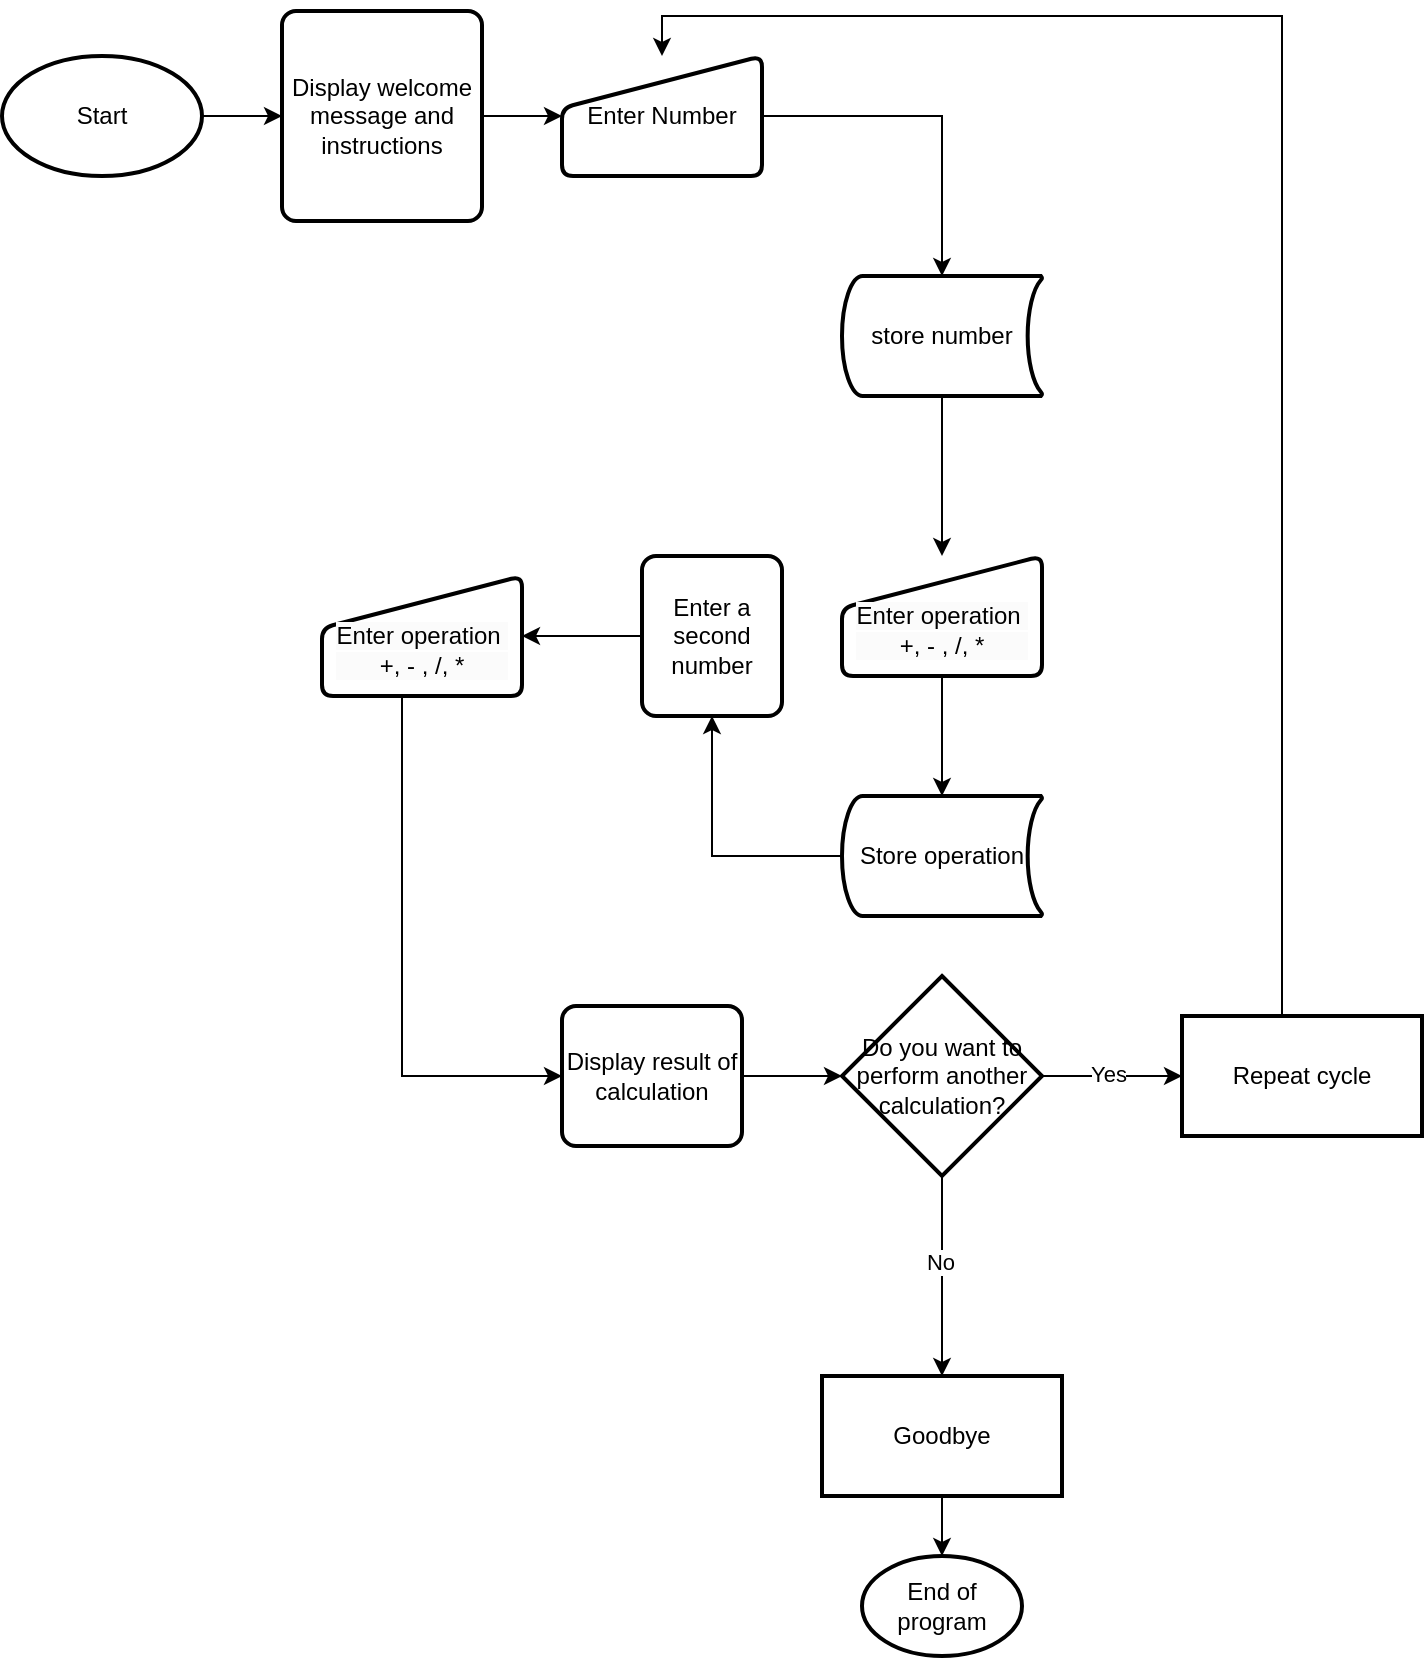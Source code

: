 <mxfile version="24.7.1" type="github">
  <diagram name="Page-1" id="c7488fd3-1785-93aa-aadb-54a6760d102a">
    <mxGraphModel dx="1713" dy="662" grid="1" gridSize="10" guides="1" tooltips="1" connect="1" arrows="1" fold="1" page="1" pageScale="1" pageWidth="1100" pageHeight="850" background="none" math="0" shadow="0">
      <root>
        <mxCell id="0" />
        <mxCell id="1" parent="0" />
        <mxCell id="bwOSxqnnoBGR45l3RtP1-2" value="" style="edgeStyle=orthogonalEdgeStyle;rounded=0;orthogonalLoop=1;jettySize=auto;html=1;" edge="1" parent="1" source="_8nQwOPdRyk7TTIRGd8H-1" target="bwOSxqnnoBGR45l3RtP1-1">
          <mxGeometry relative="1" as="geometry" />
        </mxCell>
        <mxCell id="_8nQwOPdRyk7TTIRGd8H-1" value="Display welcome message and instructions" style="rounded=1;whiteSpace=wrap;html=1;absoluteArcSize=1;arcSize=14;strokeWidth=2;" parent="1" vertex="1">
          <mxGeometry x="140" y="17.5" width="100" height="105" as="geometry" />
        </mxCell>
        <mxCell id="_8nQwOPdRyk7TTIRGd8H-4" style="edgeStyle=orthogonalEdgeStyle;rounded=0;orthogonalLoop=1;jettySize=auto;html=1;" parent="1" source="_8nQwOPdRyk7TTIRGd8H-2" target="_8nQwOPdRyk7TTIRGd8H-1" edge="1">
          <mxGeometry relative="1" as="geometry" />
        </mxCell>
        <mxCell id="_8nQwOPdRyk7TTIRGd8H-2" value="Start" style="strokeWidth=2;html=1;shape=mxgraph.flowchart.start_1;whiteSpace=wrap;" parent="1" vertex="1">
          <mxGeometry y="40" width="100" height="60" as="geometry" />
        </mxCell>
        <mxCell id="bwOSxqnnoBGR45l3RtP1-8" value="" style="edgeStyle=orthogonalEdgeStyle;rounded=0;orthogonalLoop=1;jettySize=auto;html=1;" edge="1" parent="1" source="_8nQwOPdRyk7TTIRGd8H-11" target="bwOSxqnnoBGR45l3RtP1-7">
          <mxGeometry relative="1" as="geometry" />
        </mxCell>
        <mxCell id="_8nQwOPdRyk7TTIRGd8H-11" value="store number" style="strokeWidth=2;html=1;shape=mxgraph.flowchart.stored_data;whiteSpace=wrap;" parent="1" vertex="1">
          <mxGeometry x="420" y="150" width="100" height="60" as="geometry" />
        </mxCell>
        <mxCell id="bwOSxqnnoBGR45l3RtP1-17" style="edgeStyle=orthogonalEdgeStyle;rounded=0;orthogonalLoop=1;jettySize=auto;html=1;entryX=0.5;entryY=1;entryDx=0;entryDy=0;" edge="1" parent="1" source="_8nQwOPdRyk7TTIRGd8H-16" target="bwOSxqnnoBGR45l3RtP1-16">
          <mxGeometry relative="1" as="geometry" />
        </mxCell>
        <mxCell id="_8nQwOPdRyk7TTIRGd8H-16" value="Store operation" style="strokeWidth=2;html=1;shape=mxgraph.flowchart.stored_data;whiteSpace=wrap;" parent="1" vertex="1">
          <mxGeometry x="420" y="410" width="100" height="60" as="geometry" />
        </mxCell>
        <mxCell id="_8nQwOPdRyk7TTIRGd8H-29" style="edgeStyle=orthogonalEdgeStyle;rounded=0;orthogonalLoop=1;jettySize=auto;html=1;exitX=0.5;exitY=1;exitDx=0;exitDy=0;" parent="1" edge="1">
          <mxGeometry relative="1" as="geometry">
            <mxPoint x="340" y="477.5" as="sourcePoint" />
            <mxPoint x="340" y="477.5" as="targetPoint" />
          </mxGeometry>
        </mxCell>
        <mxCell id="_8nQwOPdRyk7TTIRGd8H-55" value="" style="edgeStyle=orthogonalEdgeStyle;rounded=0;orthogonalLoop=1;jettySize=auto;html=1;" parent="1" source="_8nQwOPdRyk7TTIRGd8H-52" target="_8nQwOPdRyk7TTIRGd8H-54" edge="1">
          <mxGeometry relative="1" as="geometry" />
        </mxCell>
        <mxCell id="_8nQwOPdRyk7TTIRGd8H-52" value="Display result of calculation" style="rounded=1;whiteSpace=wrap;html=1;absoluteArcSize=1;arcSize=14;strokeWidth=2;" parent="1" vertex="1">
          <mxGeometry x="280" y="515" width="90" height="70" as="geometry" />
        </mxCell>
        <mxCell id="_8nQwOPdRyk7TTIRGd8H-57" value="" style="edgeStyle=orthogonalEdgeStyle;rounded=0;orthogonalLoop=1;jettySize=auto;html=1;" parent="1" source="_8nQwOPdRyk7TTIRGd8H-54" target="_8nQwOPdRyk7TTIRGd8H-56" edge="1">
          <mxGeometry relative="1" as="geometry" />
        </mxCell>
        <mxCell id="_8nQwOPdRyk7TTIRGd8H-58" value="No" style="edgeLabel;html=1;align=center;verticalAlign=middle;resizable=0;points=[];" parent="_8nQwOPdRyk7TTIRGd8H-57" vertex="1" connectable="0">
          <mxGeometry x="-0.14" y="-1" relative="1" as="geometry">
            <mxPoint as="offset" />
          </mxGeometry>
        </mxCell>
        <mxCell id="_8nQwOPdRyk7TTIRGd8H-60" value="" style="edgeStyle=orthogonalEdgeStyle;rounded=0;orthogonalLoop=1;jettySize=auto;html=1;" parent="1" source="_8nQwOPdRyk7TTIRGd8H-54" target="_8nQwOPdRyk7TTIRGd8H-59" edge="1">
          <mxGeometry relative="1" as="geometry" />
        </mxCell>
        <mxCell id="_8nQwOPdRyk7TTIRGd8H-61" value="Yes" style="edgeLabel;html=1;align=center;verticalAlign=middle;resizable=0;points=[];" parent="_8nQwOPdRyk7TTIRGd8H-60" vertex="1" connectable="0">
          <mxGeometry x="-0.074" y="1" relative="1" as="geometry">
            <mxPoint as="offset" />
          </mxGeometry>
        </mxCell>
        <mxCell id="_8nQwOPdRyk7TTIRGd8H-54" value="Do you want to perform another calculation?" style="strokeWidth=2;html=1;shape=mxgraph.flowchart.decision;whiteSpace=wrap;" parent="1" vertex="1">
          <mxGeometry x="420" y="500" width="100" height="100" as="geometry" />
        </mxCell>
        <mxCell id="_8nQwOPdRyk7TTIRGd8H-64" value="" style="edgeStyle=orthogonalEdgeStyle;rounded=0;orthogonalLoop=1;jettySize=auto;html=1;" parent="1" source="_8nQwOPdRyk7TTIRGd8H-56" target="_8nQwOPdRyk7TTIRGd8H-63" edge="1">
          <mxGeometry relative="1" as="geometry" />
        </mxCell>
        <mxCell id="_8nQwOPdRyk7TTIRGd8H-56" value="Goodbye" style="whiteSpace=wrap;html=1;strokeWidth=2;" parent="1" vertex="1">
          <mxGeometry x="410" y="700" width="120" height="60" as="geometry" />
        </mxCell>
        <mxCell id="bwOSxqnnoBGR45l3RtP1-6" style="edgeStyle=orthogonalEdgeStyle;rounded=0;orthogonalLoop=1;jettySize=auto;html=1;entryX=0.5;entryY=0;entryDx=0;entryDy=0;" edge="1" parent="1" source="_8nQwOPdRyk7TTIRGd8H-59" target="bwOSxqnnoBGR45l3RtP1-1">
          <mxGeometry relative="1" as="geometry">
            <Array as="points">
              <mxPoint x="640" y="20" />
              <mxPoint x="330" y="20" />
            </Array>
          </mxGeometry>
        </mxCell>
        <mxCell id="_8nQwOPdRyk7TTIRGd8H-59" value="Repeat cycle" style="whiteSpace=wrap;html=1;strokeWidth=2;" parent="1" vertex="1">
          <mxGeometry x="590" y="520" width="120" height="60" as="geometry" />
        </mxCell>
        <mxCell id="_8nQwOPdRyk7TTIRGd8H-63" value="End of program" style="ellipse;whiteSpace=wrap;html=1;strokeWidth=2;" parent="1" vertex="1">
          <mxGeometry x="430" y="790" width="80" height="50" as="geometry" />
        </mxCell>
        <mxCell id="bwOSxqnnoBGR45l3RtP1-1" value="Enter Number" style="html=1;strokeWidth=2;shape=manualInput;whiteSpace=wrap;rounded=1;size=26;arcSize=11;" vertex="1" parent="1">
          <mxGeometry x="280" y="40" width="100" height="60" as="geometry" />
        </mxCell>
        <mxCell id="bwOSxqnnoBGR45l3RtP1-5" style="edgeStyle=orthogonalEdgeStyle;rounded=0;orthogonalLoop=1;jettySize=auto;html=1;entryX=0.5;entryY=0;entryDx=0;entryDy=0;entryPerimeter=0;" edge="1" parent="1" source="bwOSxqnnoBGR45l3RtP1-1" target="_8nQwOPdRyk7TTIRGd8H-11">
          <mxGeometry relative="1" as="geometry" />
        </mxCell>
        <mxCell id="bwOSxqnnoBGR45l3RtP1-9" value="" style="edgeStyle=orthogonalEdgeStyle;rounded=0;orthogonalLoop=1;jettySize=auto;html=1;" edge="1" parent="1" source="bwOSxqnnoBGR45l3RtP1-7" target="_8nQwOPdRyk7TTIRGd8H-16">
          <mxGeometry relative="1" as="geometry" />
        </mxCell>
        <mxCell id="bwOSxqnnoBGR45l3RtP1-7" value="&lt;div&gt;&lt;br&gt;&lt;/div&gt;&lt;div&gt;&lt;br&gt;&lt;/div&gt;&lt;div&gt;&lt;br&gt;&lt;/div&gt;&lt;span style=&quot;forced-color-adjust: none; color: rgb(0, 0, 0); font-family: Helvetica; font-size: 12px; font-style: normal; font-variant-ligatures: normal; font-variant-caps: normal; font-weight: 400; letter-spacing: normal; orphans: 2; text-align: center; text-indent: 0px; text-transform: none; widows: 2; word-spacing: 0px; -webkit-text-stroke-width: 0px; white-space: normal; text-decoration-thickness: initial; text-decoration-style: initial; text-decoration-color: initial; background-color: rgb(251, 251, 251); float: none; display: inline !important;&quot;&gt;Enter operation&amp;nbsp;&lt;/span&gt;&lt;div style=&quot;forced-color-adjust: none; color: rgb(0, 0, 0); font-family: Helvetica; font-size: 12px; font-style: normal; font-variant-ligatures: normal; font-variant-caps: normal; font-weight: 400; letter-spacing: normal; orphans: 2; text-align: center; text-indent: 0px; text-transform: none; widows: 2; word-spacing: 0px; -webkit-text-stroke-width: 0px; white-space: normal; text-decoration-thickness: initial; text-decoration-style: initial; text-decoration-color: initial; background-color: rgb(251, 251, 251);&quot;&gt;+, - , /, *&lt;/div&gt;&lt;br style=&quot;forced-color-adjust: none; color: rgb(0, 0, 0); font-family: Helvetica; font-size: 12px; font-style: normal; font-variant-ligatures: normal; font-variant-caps: normal; font-weight: 400; letter-spacing: normal; orphans: 2; text-align: center; text-indent: 0px; text-transform: none; widows: 2; word-spacing: 0px; -webkit-text-stroke-width: 0px; white-space: normal; background-color: rgb(251, 251, 251); text-decoration-thickness: initial; text-decoration-style: initial; text-decoration-color: initial;&quot;&gt;&lt;div&gt;&lt;br&gt;&lt;/div&gt;" style="html=1;strokeWidth=2;shape=manualInput;whiteSpace=wrap;rounded=1;size=26;arcSize=11;" vertex="1" parent="1">
          <mxGeometry x="420" y="290" width="100" height="60" as="geometry" />
        </mxCell>
        <mxCell id="bwOSxqnnoBGR45l3RtP1-19" value="" style="edgeStyle=orthogonalEdgeStyle;rounded=0;orthogonalLoop=1;jettySize=auto;html=1;" edge="1" parent="1" source="bwOSxqnnoBGR45l3RtP1-16" target="bwOSxqnnoBGR45l3RtP1-18">
          <mxGeometry relative="1" as="geometry" />
        </mxCell>
        <mxCell id="bwOSxqnnoBGR45l3RtP1-16" value="Enter a second number" style="rounded=1;whiteSpace=wrap;html=1;absoluteArcSize=1;arcSize=14;strokeWidth=2;" vertex="1" parent="1">
          <mxGeometry x="320" y="290" width="70" height="80" as="geometry" />
        </mxCell>
        <mxCell id="bwOSxqnnoBGR45l3RtP1-20" style="edgeStyle=orthogonalEdgeStyle;rounded=0;orthogonalLoop=1;jettySize=auto;html=1;entryX=0;entryY=0.5;entryDx=0;entryDy=0;" edge="1" parent="1" source="bwOSxqnnoBGR45l3RtP1-18" target="_8nQwOPdRyk7TTIRGd8H-52">
          <mxGeometry relative="1" as="geometry">
            <Array as="points">
              <mxPoint x="200" y="550" />
            </Array>
          </mxGeometry>
        </mxCell>
        <mxCell id="bwOSxqnnoBGR45l3RtP1-18" value="&lt;div&gt;&lt;br&gt;&lt;/div&gt;&lt;div&gt;&lt;br&gt;&lt;/div&gt;&lt;div&gt;&lt;br&gt;&lt;/div&gt;&lt;span style=&quot;forced-color-adjust: none; color: rgb(0, 0, 0); font-family: Helvetica; font-size: 12px; font-style: normal; font-variant-ligatures: normal; font-variant-caps: normal; font-weight: 400; letter-spacing: normal; orphans: 2; text-align: center; text-indent: 0px; text-transform: none; widows: 2; word-spacing: 0px; -webkit-text-stroke-width: 0px; white-space: normal; text-decoration-thickness: initial; text-decoration-style: initial; text-decoration-color: initial; background-color: rgb(251, 251, 251); float: none; display: inline !important;&quot;&gt;Enter operation&amp;nbsp;&lt;/span&gt;&lt;div style=&quot;forced-color-adjust: none; color: rgb(0, 0, 0); font-family: Helvetica; font-size: 12px; font-style: normal; font-variant-ligatures: normal; font-variant-caps: normal; font-weight: 400; letter-spacing: normal; orphans: 2; text-align: center; text-indent: 0px; text-transform: none; widows: 2; word-spacing: 0px; -webkit-text-stroke-width: 0px; white-space: normal; text-decoration-thickness: initial; text-decoration-style: initial; text-decoration-color: initial; background-color: rgb(251, 251, 251);&quot;&gt;+, - , /, *&lt;/div&gt;&lt;br style=&quot;forced-color-adjust: none; color: rgb(0, 0, 0); font-family: Helvetica; font-size: 12px; font-style: normal; font-variant-ligatures: normal; font-variant-caps: normal; font-weight: 400; letter-spacing: normal; orphans: 2; text-align: center; text-indent: 0px; text-transform: none; widows: 2; word-spacing: 0px; -webkit-text-stroke-width: 0px; white-space: normal; background-color: rgb(251, 251, 251); text-decoration-thickness: initial; text-decoration-style: initial; text-decoration-color: initial;&quot;&gt;&lt;div&gt;&lt;br&gt;&lt;/div&gt;" style="html=1;strokeWidth=2;shape=manualInput;whiteSpace=wrap;rounded=1;size=26;arcSize=11;" vertex="1" parent="1">
          <mxGeometry x="160" y="300" width="100" height="60" as="geometry" />
        </mxCell>
      </root>
    </mxGraphModel>
  </diagram>
</mxfile>
